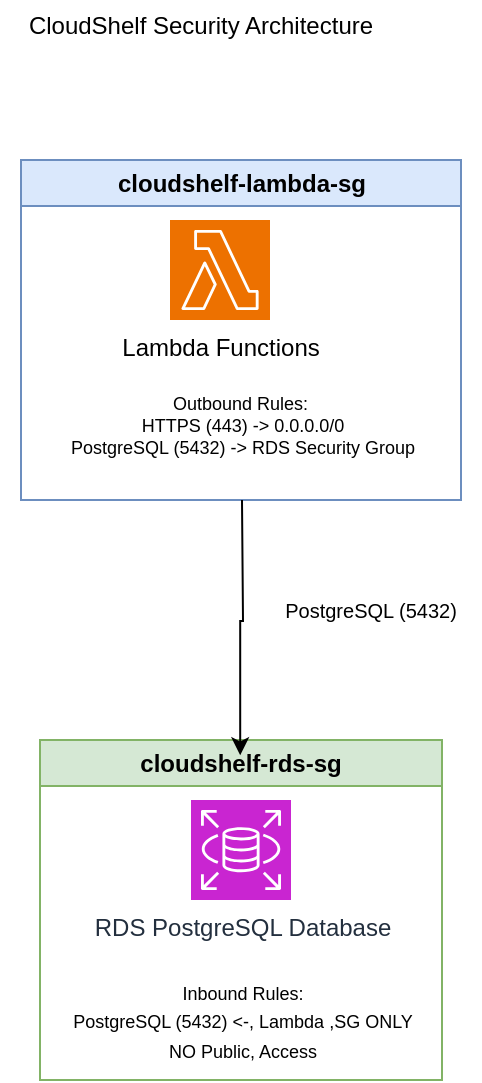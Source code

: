 <mxfile version="28.1.2">
  <diagram name="Page-1" id="7pKfSTON3Oha81CHC57H">
    <mxGraphModel dx="1701" dy="349" grid="1" gridSize="10" guides="1" tooltips="1" connect="1" arrows="1" fold="1" page="1" pageScale="1" pageWidth="850" pageHeight="1100" math="0" shadow="0">
      <root>
        <mxCell id="0" />
        <mxCell id="1" parent="0" />
        <mxCell id="nynDamc-mnajhMovp2xW-1" value="CloudShelf Security Architecture&lt;div&gt;&lt;br&gt;&lt;/div&gt;" style="text;html=1;align=center;verticalAlign=middle;resizable=0;points=[];autosize=1;strokeColor=none;fillColor=none;" vertex="1" parent="1">
          <mxGeometry x="260" y="20" width="200" height="40" as="geometry" />
        </mxCell>
        <mxCell id="nynDamc-mnajhMovp2xW-7" value="cloudshelf-lambda-sg" style="swimlane;whiteSpace=wrap;html=1;movable=1;resizable=1;rotatable=1;deletable=1;editable=1;locked=0;connectable=1;fillColor=#dae8fc;strokeColor=#6c8ebf;" vertex="1" parent="1">
          <mxGeometry x="270.5" y="100" width="220" height="170" as="geometry" />
        </mxCell>
        <mxCell id="nynDamc-mnajhMovp2xW-4" value="&lt;span style=&quot;color: rgb(0, 0, 0);&quot;&gt;Lambda Functions&lt;/span&gt;&lt;div style=&quot;color: rgb(0, 0, 0);&quot;&gt;&lt;br&gt;&lt;/div&gt;" style="sketch=0;points=[[0,0,0],[0.25,0,0],[0.5,0,0],[0.75,0,0],[1,0,0],[0,1,0],[0.25,1,0],[0.5,1,0],[0.75,1,0],[1,1,0],[0,0.25,0],[0,0.5,0],[0,0.75,0],[1,0.25,0],[1,0.5,0],[1,0.75,0]];outlineConnect=0;fontColor=#232F3E;fillColor=#ED7100;strokeColor=#ffffff;dashed=0;verticalLabelPosition=bottom;verticalAlign=top;align=center;html=1;fontSize=12;fontStyle=0;aspect=fixed;shape=mxgraph.aws4.resourceIcon;resIcon=mxgraph.aws4.lambda;" vertex="1" parent="nynDamc-mnajhMovp2xW-7">
          <mxGeometry x="74.5" y="30" width="50" height="50" as="geometry" />
        </mxCell>
        <mxCell id="nynDamc-mnajhMovp2xW-17" value="Outbound Rules:&amp;nbsp;&lt;div&gt;HTTPS (443) -&amp;gt; 0.0.0.0/0&lt;/div&gt;&lt;div&gt;PostgreSQL (5432) -&amp;gt; RDS Security Group&lt;/div&gt;" style="text;html=1;align=center;verticalAlign=middle;resizable=0;points=[];autosize=1;strokeColor=none;fillColor=none;fontSize=9;" vertex="1" parent="nynDamc-mnajhMovp2xW-7">
          <mxGeometry x="10" y="108" width="200" height="50" as="geometry" />
        </mxCell>
        <mxCell id="nynDamc-mnajhMovp2xW-8" value="cloudshelf-rds-sg" style="swimlane;whiteSpace=wrap;html=1;fillColor=#d5e8d4;strokeColor=#82b366;" vertex="1" parent="1">
          <mxGeometry x="280" y="390" width="201" height="170" as="geometry" />
        </mxCell>
        <mxCell id="nynDamc-mnajhMovp2xW-10" value="RDS PostgreSQL Database" style="sketch=0;points=[[0,0,0],[0.25,0,0],[0.5,0,0],[0.75,0,0],[1,0,0],[0,1,0],[0.25,1,0],[0.5,1,0],[0.75,1,0],[1,1,0],[0,0.25,0],[0,0.5,0],[0,0.75,0],[1,0.25,0],[1,0.5,0],[1,0.75,0]];outlineConnect=0;fontColor=#232F3E;fillColor=#C925D1;strokeColor=#ffffff;dashed=0;verticalLabelPosition=bottom;verticalAlign=top;align=center;html=1;fontSize=12;fontStyle=0;aspect=fixed;shape=mxgraph.aws4.resourceIcon;resIcon=mxgraph.aws4.rds;" vertex="1" parent="nynDamc-mnajhMovp2xW-8">
          <mxGeometry x="75.5" y="30" width="50" height="50" as="geometry" />
        </mxCell>
        <mxCell id="nynDamc-mnajhMovp2xW-11" value="&lt;font style=&quot;font-size: 9px;&quot;&gt;Inbound Rules:&lt;/font&gt;&lt;div&gt;&lt;font style=&quot;font-size: 9px;&quot;&gt;PostgreSQL (5432) &amp;lt;-, Lambda ,SG ONLY&lt;/font&gt;&lt;/div&gt;&lt;div&gt;&lt;font style=&quot;font-size: 9px;&quot;&gt;NO Public, Access&lt;/font&gt;&lt;/div&gt;" style="text;html=1;align=center;verticalAlign=middle;resizable=0;points=[];autosize=1;strokeColor=none;fillColor=none;" vertex="1" parent="nynDamc-mnajhMovp2xW-8">
          <mxGeometry x="5.5" y="110" width="190" height="60" as="geometry" />
        </mxCell>
        <mxCell id="nynDamc-mnajhMovp2xW-14" style="edgeStyle=orthogonalEdgeStyle;rounded=0;orthogonalLoop=1;jettySize=auto;html=1;entryX=0.498;entryY=0.045;entryDx=0;entryDy=0;entryPerimeter=0;" edge="1" parent="1" target="nynDamc-mnajhMovp2xW-8">
          <mxGeometry relative="1" as="geometry">
            <mxPoint x="381" y="270" as="sourcePoint" />
          </mxGeometry>
        </mxCell>
        <mxCell id="nynDamc-mnajhMovp2xW-15" value="PostgreSQL (5432)" style="text;html=1;align=center;verticalAlign=middle;resizable=0;points=[];autosize=1;strokeColor=none;fillColor=none;fontSize=10;" vertex="1" parent="1">
          <mxGeometry x="390" y="310" width="110" height="30" as="geometry" />
        </mxCell>
      </root>
    </mxGraphModel>
  </diagram>
</mxfile>
